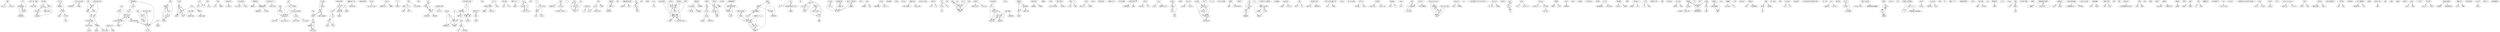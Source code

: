 strict digraph  {
	萧莲 -> max_70;
	萧莲 -> yimeng_8;
	🎀大摩羯👑 -> 不要奥特蛋;
	🎀大摩羯👑 -> ✨刘熹熹✨;
	" 咪了个喵~Y莹莹" -> Eopue°微笑;
	Foung -> 万恶の头头;
	Foung -> 🌸Rainie💓;
	SSS123 -> 舞林盟主;
	SSS123 -> 小小园子;
	"Call me Annie🌟" -> "坂田 森森子";
	"Call me Annie🌟" -> 高雪萍;
	沈莹 -> 莉莉;
	沈莹 -> 晓菁;
	juicy -> SSSsss;
	juicy -> Cherry🍒;
	蕾声 -> 萌萌哒Di;
	蕾声 -> vivaling;
	鑫辰 -> 辣妹;
	鑫辰 -> 姚丹华;
	小兔 -> 庆云;
	小兔 -> 丫丫;
	烋妮 -> 小2伱;
	烋妮 -> 蓝胖纸;
	冰封的Water -> 小马哥JW;
	"Emma " -> "Sun.小豌豆";
	"Emma " -> Rossy;
	💋🐙🔞♐ -> 霸啵奔儿;
	💋🐙🔞♐ -> 盖盖盖盖盖💭;
	💓yami💜 -> 郭YoyO悠;
	💓yami💜 -> wenmang2012;
	小云云 -> 萌萌哒Di;
	小云云 -> vivaling;
	万恶の头头 -> Foung;
	万恶の头头 -> 🐰宫苗苗;
	大山之颠 -> 阿魏;
	大山之颠 -> 晨宝贝;
	请叫我小红帽 -> 俊～俊;
	anna -> ann;
	anna -> tony;
	神奇的哟哟🎀;
	Rachel -> "ng wing un Amy";
	bonbon -> 沈啊喵www;
	bonbon -> 燎塵香;
	～飞～ -> 陈旭型;
	哈哈 -> "雅萍(=^ω^=)";
	哈哈 -> 小叮当的铃铛;
	开心果 -> 鑫辰;
	"A_❌i 🍀" -> " 🍉门门门🍉";
	"A_❌i 🍀" -> "A_©haN 🍀";
	YBB;
	乐乐 -> 乐悠悠;
	乐乐 -> 猫咪;
	汤金林 -> 萌萌哒Di;
	汤金林 -> vivaling;
	骏宝的麻麻 -> "戰 神";
	骏宝的麻麻 -> 梧桐飞絮;
	Alan;
	七七八八 -> 亚亚是个好菇凉;
	七七八八 -> " KIKO";
	🍧小慧纸 -> 毛毛;
	🍧小慧纸 -> uchi;
	"薇笑~只为。。" -> 詹翠萍;
	Lina -> liwm0805;
	Lina -> 18602182274;
	向阳;
	小一 -> 15901723802;
	小一 -> 飘飘;
	徐婷 -> 假面的女王;
	徐婷 -> christine;
	" ";
	小舟舟 -> sweetycat;
	小舟舟 -> 起风了;
	"h.ting" -> ning;
	"h.ting" -> 邬邬Verlaine;
	霓裳羽衣 -> 星星依恋;
	霓裳羽衣 -> 糖果人儿;
	梨木;
	迟暮初夏衔思忆🔅 -> "💎 阡阡";
	迟暮初夏衔思忆🔅 -> 青柠;
	琦琦 -> Aries;
	琦琦 -> 丫丫;
	葶儿 -> 小貂;
	葶儿 -> AMY;
	阿伟;
	倪爸爸;
	Clara -> 小林;
	进击的小小强 -> 零零一;
	进击的小小强 -> 愤怒的小小强;
	飘逸海洋 -> liuwenfeng;
	飘逸海洋 -> 彩S糖果;
	乐嘉 -> sanmao;
	💓FionaZH🎶💓 -> 叮当猫;
	💓FionaZH🎶💓 -> 鱼YJY;
	Jackie咧;
	冰焰Tayi -> 青君;
	冰焰Tayi -> 姗姗;
	忌廉溝鮮奶🍼 -> 提拉米蘇瑪奇朵🌙;
	忌廉溝鮮奶🍼 -> 提提提子;
	A回忆似水殁 -> athnawee;
	A回忆似水殁 -> 唐糖;
	LlLi -> 强;
	LlLi -> Kelly🍀是正能量元气少女;
	玫子 -> sweetycat;
	玫子 -> 起风了;
	蒙;
	小v -> Fiona0915;
	小v -> "秀.宝";
	小v -> 暴躁狂;
	小v -> vicki;
	445885 -> 小魏;
	445885 -> 那个人;
	徐小飞;
	你就是因为我 -> 小魏;
	你就是因为我 -> 你就是个性;
	王情 -> 赵锦澍;
	王情 -> 东升;
	Giselle -> 喵老爷;
	Giselle -> 👑了了了;
	猪尛飯🎀;
	晓凤 -> 小哭脸;
	晓凤 -> 鱼YJY;
	zhuzhu -> maggie;
	zhuzhu -> 陈洁Joyce;
	我心自有明月 -> 进击的小小强;
	我心自有明月 -> 愤怒的小小强;
	沙亚琴;
	dabaihe;
	俊～俊 -> anna;
	俊～俊 -> "💓 桃子❁҉҉҉҉҉҉҉";
	💋嗲的乃😱 -> 明衍（陈紅霞）;
	💋嗲的乃😱 -> "cherry 王薇";
	"Jonathon Zhang";
	晴天の光 -> 修卡;
	晴天の光 -> 林;
	燕子 -> jrbum;
	燕子 -> 瑜;
	青君 -> 羽炙炎狼;
	青君 -> 鬼葬;
	绯色;
	涛涛 -> 张松萍;
	涛涛 -> 张志明;
	小胖妹子 -> 居家型小米虫;
	小胖妹子 -> "blue sky";
	香奈的小时代 -> 五叶的三叶草;
	香奈的小时代 -> Apple小姐;
	honey;
	辣妹 -> 姚丹华;
	辣妹 -> 芳芳;
	幸福旺旺 -> 幸运就爱我;
	幸福旺旺 -> 旺旺;
	我们的天空 -> 你是爱我;
	我们的天空 -> 我是机;
	眼镜君;
	liuwenfeng -> 汗蒸小猫;
	liuwenfeng -> 黑色乳酪;
	大海马;
	考拉￥熊先生 -> Summer❤️ying;
	考拉￥熊先生 -> Julia💨;
	" 橙丶丫丫" -> 小小龙;
	" 橙丶丫丫" -> 老程;
	小哭脸 -> 💓FionaZH🎶💓;
	小哭脸 -> 叮当猫;
	동대준 -> 西瓜スイカ;
	동대준 -> 徐慧婷;
	看见少女的味道 -> A回忆似水殁;
	看见少女的味道 -> 长相守;
	Sophia;
	"浅笑  安然";
	Apple -> Eason;
	Apple -> Cherry🍒;
	"王黎敏 vivian";
	FFFFiiii噢娜;
	"我是ET外星人 👽" -> 午睡的懒猫;
	"我是ET外星人 👽" -> 懒喵;
	熊小熊 -> Neil_Bao;
	熊小熊 -> 洋气;
	wing -> 沈兰英;
	wing -> "超想旅行的人 😍";
	小旋风2 -> 小旋风;
	小旋风2 -> 亲亲;
	刘东旭;
	jrbum -> 燕子;
	jrbum -> 嫹;
	"曹小小 " -> selen喵;
	"曹小小 " -> Krystal;
	谁是我小爸 -> 浪迹天涯;
	谁是我小爸 -> 何处惹尘埃;
	"co oc oo";
	SSSsss -> cherry要好好读博;
	SSSsss -> Cherry🍒;
	JEHOVAHNISSI -> 莉莉;
	JEHOVAHNISSI -> "feel sad#";
	" lauren" -> A回忆似水殁;
	" lauren" -> baby狐狸尾巴;
	吴小琳喜欢小怪兽 -> L;
	吴小琳喜欢小怪兽 -> "戰 神";
	这个女人不靠谱;
	夏语昕 -> 含蓄;
	夏语昕 -> 木子李balabala;
	吾家男儿;
	😱 -> Yeaher;
	😱 -> weiv;
	😳 -> 蕙质兰心;
	😳 -> "🎀🌸✨Baby'💋";
	一掌打败三只大白鹅🐯;
	L -> 骏宝的麻麻;
	L -> "戰 神";
	cherry要好好读博 -> " 古琦翠";
	cherry要好好读博 -> Cherry🍒;
	吟心 -> 我就是我;
	吟心 -> 您不认识我;
	萨摩小小白熊 -> 暴躁狂;
	萨摩小小白熊 -> vicki;
	July菌菌🍀;
	happy欢乐 -> 大颂颂;
	happy欢乐 -> "Joes Lee";
	宝珠 -> 阿七头;
	宝珠 -> "T.C.";
	亲亲阳光小帅哥 -> 我家小宝;
	亲亲阳光小帅哥 -> 我爱周大哼;
	💝「本人脾气暴躁」🍧 -> 玛尔;
	💝「本人脾气暴躁」🍧 -> 兜兜奇;
	长相守 -> A回忆似水殁;
	长相守 -> 看见少女的味道;
	"   破晓。" -> Yan燕;
	"   破晓。" -> 好傻的FELL;
	tiffany;
	三棵木公 -> 进击的小小强;
	三棵木公 -> 愤怒的小小强;
	kana -> 小旋风;
	kana -> 亲亲;
	一朵带刺的小雏菊 -> "Jessica.Z";
	一朵带刺的小雏菊 -> 猫咪;
	呐～Anyaaa🎀;
	小叶 -> 🎀大摩羯👑;
	小叶 -> ✨刘熹熹✨;
	" 古琦翠" -> cherry要好好读博;
	" 古琦翠" -> Cherry🍒;
	叮当猫 -> 玉。空气;
	叮当猫 -> apple让我转运吧;
	小严立子 -> 三喵;
	小严立子 -> Leilei;
	阳 -> 张莹莹;
	阳 -> "💓 桃子❁҉҉҉҉҉҉҉";
	幸运就爱我 -> 幸福三叶草;
	幸运就爱我 -> 旺旺;
	四屋鸡蛋 -> 进击的小小强;
	四屋鸡蛋 -> 愤怒的小小强;
	叮当爱你 -> "Dragon Pao";
	叮当爱你 -> "BlacK  Rose";
	lilili -> 张松萍;
	lilili -> 张志明;
	悠哉悠哉 -> 妈妈;
	悠哉悠哉 -> 丁丁;
	Agnes -> "Arry .";
	良良 -> "Yuki晓晓@R";
	良良 -> 七八小和尚;
	莉莉 -> 王任君;
	莉莉 -> 晓菁;
	Eason -> Cherry🍒;
	Eason -> 小苹果要转运;
	餅乾貓咪 -> 魚小丸;
	餅乾貓咪 -> 丸酱;
	亚亚是个好菇凉 -> 蒋腻腻;
	亚亚是个好菇凉 -> 佳艺Kayio;
	魚小丸 -> 餅乾貓咪;
	魚小丸 -> 丸酱;
	国华 -> 💓yami💜;
	国华 -> 神兜兜;
	"雅萍(=^ω^=)" -> 陌阱;
	"雅萍(=^ω^=)" -> 笛卡儿;
	"🎉 这个 😘 冬季 🎁" -> 小魏;
	"🎉 这个 😘 冬季 🎁" -> 柬埔寨;
	"🍀 Bonnie_" -> 秋雨;
	"🍀 Bonnie_" -> 萌萌哒_;
	jjz;
	Sunny的天空 -> 阳光下的水珠;
	Sunny的天空 -> 甜妞妞;
	舞林盟主 -> SSS123;
	舞林盟主 -> 小小园子;
	AA辽沈晚报广告公司13504185111;
	"Michael Li" -> "Mr ' Zek";
	"Michael Li" -> 范有锋;
	丸酱 -> 餅乾貓咪;
	丸酱 -> 魚小丸;
	番茄想你 -> 香奈的小时代;
	番茄想你 -> 五叶的三叶草;
	sweetycat -> 小舟舟;
	sweetycat -> 起风了;
	虎爸 -> 周丽萍;
	未来队长;
	番茄酱嘎 -> Yeaher;
	番茄酱嘎 -> weiv;
	贺婷 -> "h.ting";
	贺婷 -> 可爱多;
	grace -> Qru;
	grace -> yrs;
	Ranni -> "Joe Y";
	Ranni -> Mira💗キララ;
	🐱Mayon🐱 -> ning;
	🐱Mayon🐱 -> 丫头;
	五叶的三叶草 -> 番茄想你;
	五叶的三叶草 -> Apple小姐;
	Rebecca -> "碎花队长~o~";
	Rebecca -> "Jess.X🌸";
	" 黄顾蕙" -> 鸡蛋仔;
	" 黄顾蕙" -> cathy;
	Teresa -> 舞纤罗Pp;
	Eddy;
	那个人 -> 445885;
	那个人 -> 小魏;
	卡布奇诺;
	vuw张盈vuw;
	"feel sad#" -> Sunny的天空;
	"feel sad#" -> 甜妞妞;
	阿叔👨;
	vvvv😊 -> "🌸.落落倾欢";
	vvvv😊 -> "Hell Angel.";
	枫林夜晚 -> 天高云淡;
	枫林夜晚 -> 老顽童;
	圆圆;
	ann -> tony;
	ann -> amy;
	"🌸Sakura " -> 胡忠庭;
	"🌸Sakura " -> 小红;
	神兜兜 -> 💓yami💜;
	神兜兜 -> 国华;
	小天牛 -> 💤;
	小天牛 -> 瑶瑶;
	云淡风轻 -> 谁是我小爸;
	云淡风轻 -> 何处惹尘埃;
	爱我你怕了吗💗;
	董董;
	浪迹天涯 -> 何处惹尘埃;
	Fiona0915 -> 小v;
	Fiona0915 -> "秀.宝";
	pudding6;
	"Yuki晓晓@R" -> 良良;
	"Yuki晓晓@R" -> 七八小和尚;
	小旋风 -> 小旋风2;
	小旋风 -> kana;
	"missu 💬" -> 喵先森;
	"missu 💬" -> 胖喵;
	阿狸🐳 -> Maggie;
	阿狸🐳 -> 鱼🐳;
	kk -> 恋猪猪;
	kk -> ✨琳琳✨💜;
	fg5yaya -> kk;
	fg5yaya -> "咕噜咕噜-vv";
	柳絮纷飞 -> 水粉色🎀猫猫;
	柳絮纷飞 -> 糖糖;
	Joyce;
	💓蘇蘇✨ -> tinawang;
	💓蘇蘇✨ -> 萍;
	15901723802 -> rain15;
	15901723802 -> 飘飘;
	夕雾;
	Sunflower;
	"💓 桃子❁҉҉҉҉҉҉҉" -> 俊～俊;
	"💓 桃子❁҉҉҉҉҉҉҉" -> 陆李明;
	珊珊会努力。🌸 -> "周英&Bicky";
	珊珊会努力。🌸 -> 俊～俊;
	夜猫公主 -> 琪少;
	夜猫公主 -> 有你陪着我↗;
	圈圈 -> 嫣小嫣;
	圈圈 -> 晓风圆月;
	"❤   Mindy";
	你就是个性 -> 你就是因为我;
	你就是个性 -> 小魏;
	baby狐狸尾巴 -> " lauren";
	baby狐狸尾巴 -> 啵啵夏;
	杨怡 -> 恋猪猪;
	杨怡 -> 🎀涵、;
	季婷;
	姚丹华 -> 鑫辰;
	姚丹华 -> 辣妹;
	琳 -> "戰 神";
	琳 -> ✨琳琳✨💜;
	"♕ Emily " -> 犀牛小猪猪🐹;
	"♕ Emily " -> "Yuki晓晓@R";
	羽炙炎狼 -> 青君;
	羽炙炎狼 -> 鬼葬;
	justforyou -> fly;
	justforyou -> 缘;
	萌萌哒Di -> 小云云;
	萌萌哒Di -> 汤金林;
	🍭yao🍭;
	"灰灰 灰灰灰灰灰常可爱的小灰灰";
	飘飘 -> rain15;
	飘飘 -> 189;
	"秀.宝" -> 小v;
	"秀.宝" -> Fiona0915;
	刘，小博;
	Suvi -> 温尚立羽;
	Suvi -> monster;
	"Jess.X🌸" -> "Miao 苗口";
	随心所欲;
	Cherry🍒 -> cherry要好好读博;
	Cherry🍒 -> apple让我转运吧;
	Jeff -> 💓yami💜;
	Jeff -> "冭滴～  玛尼噯米";
	能不爱自己吗 -> 谁是我小爸;
	能不爱自己吗 -> 何处惹尘埃;
	孔小呆✨ -> 小白白仙;
	孔小呆✨ -> Anna幼稚鬼;
	"🎀Tri-Angle💝" -> "TA_Show show";
	"🎀Tri-Angle💝" -> "🍧蔣✿(*◕ω◕*)✿鱂🍉";
	"花殇紫吟々*(☆_☆)" -> A回忆似水殁;
	"花殇紫吟々*(☆_☆)" -> athnawee;
	鱼笑笑 -> RENO;
	鱼笑笑 -> 海;
	smm_lee;
	宝贝;
	花开浪漫 -> 薰衣草风铃;
	花开浪漫 -> 包肥犬;
	"✨ 艮艮╭(╯ε╰)╮ ✨" -> "L.   Q";
	"✨ 艮艮╭(╯ε╰)╮ ✨" -> 爱做梦的小菇凉她姓张;
	Alicia💗 -> rainbow;
	pusuwong -> 守望幸福;
	pusuwong -> pusu;
	石石石♊️Hoya。 -> HIROOOOO;
	石石石♊️Hoya。 -> 盖盖盖盖盖💭;
	阿魏 -> 微笑—我是刘萍;
	阿魏 -> 周丽萍;
	雪梅;
	小苹果要转运 -> Apple;
	小苹果要转运 -> 叮当猫;
	athnawee -> A回忆似水殁;
	athnawee -> 唐糖;
	嫔;
	暴躁狂 -> 萨摩小小白熊;
	暴躁狂 -> vicki;
	"暖暖~^O^~";
	摇曳的浅紫深蓝;
	Maggie -> 阿狸🐳;
	Maggie -> 天天妈妈，ronglihu_88;
	"14byte";
	theresa琳 -> 海刺;
	theresa琳 -> 虎头🐯;
	小小园子 -> 徐慧;
	小小园子 -> 三叶浮萍;
	薰衣草风铃 -> 包肥犬;
	包肥犬 -> 啵啵夏;
	包肥犬 -> 唐糖;
	Yeaher -> 😱;
	Yeaher -> weiv;
	tony -> Black;
	tony -> amy;
	Lily;
	微笑—我是刘萍 -> 阿魏;
	懒得想名字 -> 陆婧;
	阳光下的水珠 -> Sunny的天空;
	阳光下的水珠 -> Cato;
	三叶浮萍 -> 双双;
	零零二 -> 进击的小小强;
	零零二 -> 愤怒的小小强;
	白丁 -> 程晓玲;
	白丁 -> 叮当猫;
	海云 -> 侬侬;
	海云 -> 朱凌彦;
	"lisa lu";
	zhangz;
	趣多多 -> "  👼霸气_狐狸";
	提拉米蘇瑪奇朵🌙 -> J_小妮;
	提拉米蘇瑪奇朵🌙 -> 提提提子;
	施思 -> 飞飞;
	施思 -> 菜菜子;
	零点深蓝 -> Foung;
	零点深蓝 -> "花痴  ";
	"凹凸曼&小怪兽";
	vicki -> 小v;
	vicki -> 囡囡;
	海风景;
	你就是我最大的问题 -> "✨    施薇婷";
	你就是我最大的问题 -> "      💓 LJH 💓            ";
	sanmao -> 乐嘉;
	sanmao -> zhuzhu;
	起风了 -> 小舟舟;
	起风了 -> sweetycat;
	二寸犀利 -> 进击的小小强;
	二寸犀利 -> 愤怒的小小强;
	我就是我 -> 吟心;
	我就是我 -> 您不认识我;
	" 蔷薇泡沫 " -> yoyo;
	" 蔷薇泡沫 " -> 陆文君;
	🎈木头🎂铃铛🎈 -> 二傻蛋蛋蛋的日子;
	🎈木头🎂铃铛🎈 -> 唧咕唧咕;
	高雪萍 -> "Call me Annie🌟";
	Kelly🍀是正能量元气少女 -> LlLi;
	Kelly🍀是正能量元气少女 -> 高辰阳;
	Nancylooooo💭;
	"70％" -> 香奈的小时代;
	"70％" -> Apple小姐;
	✨刘熹熹✨ -> 🎀大摩羯👑;
	✨刘熹熹✨ -> 不要奥特蛋;
	momomoMonsoon -> 餅乾貓咪;
	momomoMonsoon -> 丸酱;
	"戰 神" -> ’疯子控“;
	"戰 神" -> ✨琳琳✨💜;
	零零一 -> 进击的小小强;
	零零一 -> 愤怒的小小强;
	悠然的翅膀 -> 冉冉;
	悠然的翅膀 -> 陆青云;
	提提提子 -> J_小妮;
	提提提子 -> 提拉米蘇瑪奇朵🌙;
	盖盖盖盖盖💭 -> 奥利奥;
	盖盖盖盖盖💭 -> Yoyo🍬;
	嫣小嫣 -> 维;
	🐷章小凹🐷 -> 小猪;
	🐷章小凹🐷 -> 金宝;
	张松萍 -> 涛涛;
	张松萍 -> 张志明;
	咪咪;
	liwm0805 -> Lina;
	liwm0805 -> 18602182274;
	一码不扫何以扫天下 -> 进击的小小强;
	一码不扫何以扫天下 -> 愤怒的小小强;
	晓菁 -> 莉莉;
	晓菁 -> "feel sad#";
	索妮娅 -> RENO;
	索妮娅 -> 海;
	雯雯;
	张志明 -> 涛涛;
	张志明 -> 张松萍;
	🍒Selina -> "🐑 🎉 静紫💝Pinky 🐑";
	小貂 -> 葶儿;
	小貂 -> AMY;
	Qru -> grace;
	Qru -> yrs;
	小白白仙 -> 孔小呆✨;
	小白白仙 -> Anna幼稚鬼;
	啊呜 -> 芳妍;
	啊呜 -> 雄雄;
	小茹;
	柠檬水;
	纯度°C ;
	喵阿喵 -> 小兔儿乖乖;
	喵阿喵 -> 凤凰牌三轮车;
	apple让我转运吧 -> 叮当猫;
	apple让我转运吧 -> Cherry🍒;
	晨宝贝 -> 大山之颠;
	晨宝贝 -> 阿魏;
	"茱茱🍼 " -> 废话桃;
	咩咩羊;
	周丽萍 -> 吟心;
	周丽萍 -> 阿魏;
	甜妞妞 -> "smile queen";
	甜妞妞 -> 两宝妈;
	晓蕾 -> 汤歆怡;
	晓蕾 -> 若菀葶;
	谢英华 -> 乐嘉;
	谢英华 -> 青君;
	愤怒的小小强 -> 二寸犀利;
	愤怒的小小强 -> 一码不扫何以扫天下;
	"love li" -> 张松萍;
	"love li" -> 张志明;
	钱宝 -> 龙;
	钱宝 -> 晓妍;
	豬豬豬小萍;
	乐悠悠 -> 乐乐;
	乐悠悠 -> 猫咪;
	晴天小猪猪 -> 唐唐街的奕;
	晴天小猪猪 -> 五叶的三叶草;
	水粉色🎀猫猫 -> 柳絮纷飞;
	水粉色🎀猫猫 -> 糖糖;
	christine -> 徐婷;
	christine -> 卡啊4u痲（Jeffrey）;
	"🎀🌸✨Baby'💋" -> 囡囡囡;
	"🎀🌸✨Baby'💋" -> 丁小寶;
	好傻的FELL -> "   破晓。";
	好傻的FELL -> "戰 神";
	淞桥_蔡蔡1号;
	chici -> 18101676246;
	Charlene;
	寻找一棵树 -> 西岸阳光充沛;
	寻找一棵树 -> 芳芳;
	只要每天吃的开心就好的小胖子🍦;
	bu栀 -> Olivia;
	bu栀 -> buzhisj;
	旺旺 -> 幸福旺旺;
	旺旺 -> 好运来;
	糖果人儿 -> 霓裳羽衣;
	糖果人儿 -> 星星依恋;
	HAPPY -> Angela;
	仑仑它;
	AMY -> 葶儿;
	AMY -> 小貂;
	"Sunny came home✨" -> 🎀Moussy;
	"Sunny came home✨" -> "* Frozen *";
	🎀涵、 -> 珺;
	🎀涵、 -> 海小绵💋;
	weiv -> 番茄酱嘎;
	weiv -> Yeaher;
	👼e li za be t h👼 -> 魚小丸;
	👼e li za be t h👼 -> 丸酱;
	boomshakalaka🎊 -> 💓yami💜;
	boomshakalaka🎊 -> "A_❌i 🍀";
	刘逸宁 -> xkbbft;
	刘逸宁 -> 阿和;
	鬼葬 -> 青君;
	鬼葬 -> 羽炙炎狼;
	柬埔寨 -> 小魏;
	柬埔寨 -> "🎉 这个 😘 冬季 🎁";
	张莉 -> 张松萍;
	张莉 -> 张志明;
	✨琳琳✨💜 -> 恋猪猪;
	✨琳琳✨💜 -> "咕噜咕噜-vv";
	xiha73 -> 谁是我小爸;
	xiha73 -> 何处惹尘埃;
	菜菜子 -> 王波;
	菜菜子 -> 施思;
	欢欢乐乐 -> 寳鋇ル微笑;
	欢欢乐乐 -> 猪头三;
	"      💓 LJH 💓            " -> 你就是我最大的问题;
	总有刁民想害朕😔;
	一闪灯花堕 -> 飞翔;
	一闪灯花堕 -> 佩子;
	Yuki❌Yuki;
	Apple小姐 -> 香奈的小时代;
	Apple小姐 -> 五叶的三叶草;
	琬♀子 -> 喵嘞個咪咪哟💕;
	琬♀子 -> 鱼🐳;
	鱼🐳 -> 喵嘞個咪咪哟💕;
	鱼🐳 -> 阿狸🐳;
	好大一颗蘑菇啊 -> 郑阿姨1969;
	好大一颗蘑菇啊 -> 🍄;
	杨诣卿;
	秋湫湫—宝宝 -> 紫紫;
	高新;
	yrs -> grace;
	yrs -> Qru;
	月牙儿 -> 辣妹;
	月牙儿 -> 趣多多;
	小黄鱼;
	RENO -> 索妮娅;
	RENO -> 海;
	vivaling -> 汤金林;
	vivaling -> 萌萌哒Di;
	费润寿;
	东风逸人;
	丁小寶 -> 蕙质兰心;
	丁小寶 -> "🎀🌸✨Baby'💋";
	猫咪 -> 乐乐;
	猫咪 -> 哆大的A梦;
	猫咪 -> 美丽的猫;
	猫咪 -> 乐悠悠;
	kellin -> Sicilia;
	kellin -> 陈诚;
	18602182274 -> Lina;
	18602182274 -> liwm0805;
	您不认识我 -> 吟心;
	您不认识我 -> 我就是我;
	"ヾ(*´∀笑*.°";
	洋羊羊🐑 -> "cathy wu";
	洋羊羊🐑 -> 周华云;
	兰心 -> 喵嘞個咪咪哟💕;
	兰心 -> 鱼🐳;
	🎀王路王路🌟 -> 哈哈嘿嘿;
	🎀王路王路🌟 -> 西瓜妹爱吃🍉;
	陆文君 -> " 蔷薇泡沫 ";
	啵啵夏 -> baby狐狸尾巴;
	啵啵夏 -> 花开浪漫;
	鱼YJY -> 小哭脸;
	鱼YJY -> 叮当猫;
	咖喱小丸子 -> Moon;
	咖喱小丸子 -> 雅雅;
	JS消失后再见;
	Jqy小芸 -> 陈龙兰;
	海 -> 索妮娅;
	海 -> RENO;
	何处惹尘埃 -> 谁是我小爸;
	何处惹尘埃 -> 能不爱自己吗;
	咪咻_Lee;
	🐰宫苗苗 -> Foung;
	🐰宫苗苗 -> 万恶の头头;
	唐糖 -> A回忆似水殁;
	唐糖 -> athnawee;
	芳芳 -> 鑫辰;
	芳芳 -> 辣妹;
	"高少女 " -> "L.   Q";
	"高少女 " -> "✨ 艮艮╭(╯ε╰)╮ ✨";
	"冭滴～  玛尼噯米" -> 💓yami💜;
	"冭滴～  玛尼噯米" -> boomshakalaka🎊;
	"🍼 旺旺小小T" -> "smile queen";
	"🍼 旺旺小小T" -> 🎀丽;
	朱凌彦 -> 海云;
	朱凌彦 -> 鱼🐳;
	kitty是苹果 -> 香奈的小时代;
	kitty是苹果 -> "70％";
	有黑眼圈的🐼;
}
